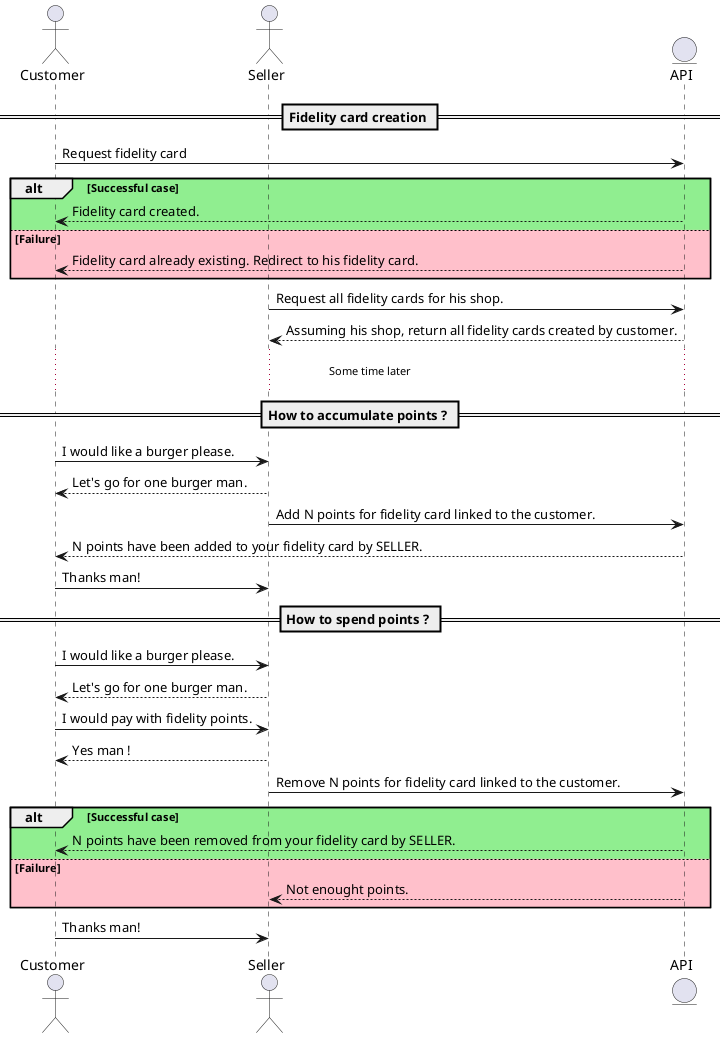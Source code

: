 @startuml
actor Customer
actor Seller
entity API


== Fidelity card creation ==
Customer -> API: Request fidelity card
alt #LightGreen Successful case
    API --> Customer: Fidelity card created.
else #Pink Failure
    API --> Customer: Fidelity card already existing. Redirect to his fidelity card.
end

Seller -> API: Request all fidelity cards for his shop.
API --> Seller: Assuming his shop, return all fidelity cards created by customer.

... Some time later ...

== How to accumulate points ? ==
Customer -> Seller: I would like a burger please.
Seller --> Customer : Let's go for one burger man.

Seller -> API: Add N points for fidelity card linked to the customer.
API --> Customer: N points have been added to your fidelity card by SELLER.
Customer -> Seller: Thanks man!

== How to spend points ? ==
Customer -> Seller: I would like a burger please.
Seller --> Customer : Let's go for one burger man.
Customer -> Seller: I would pay with fidelity points.
Seller --> Customer : Yes man !

Seller -> API: Remove N points for fidelity card linked to the customer.
alt #LightGreen Successful case
	API --> Customer: N points have been removed from your fidelity card by SELLER.
else #Pink Failure
	API --> Seller: Not enought points.
    
end
Customer -> Seller: Thanks man!


@enduml